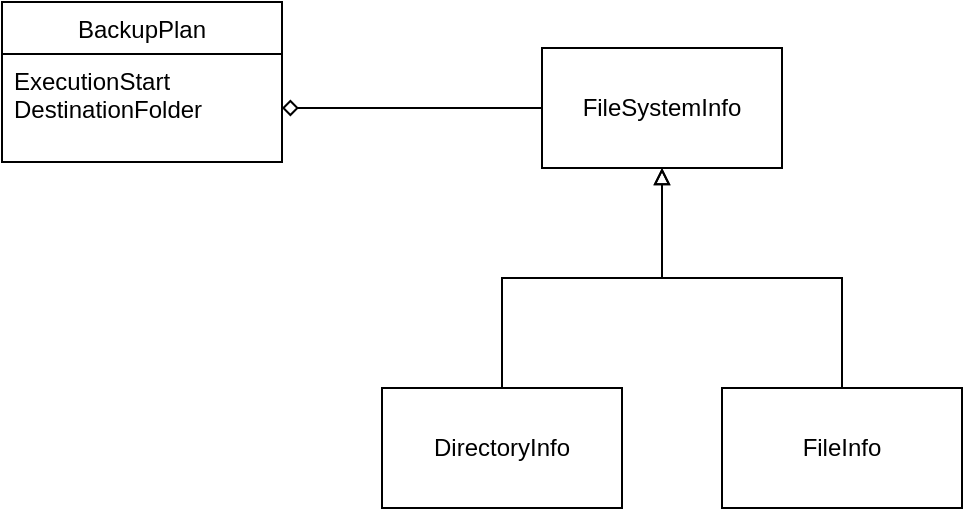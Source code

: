 <mxfile version="14.7.3" type="device"><diagram id="h-ysxOUdIiY-Pa2M8uWG" name="Page-1"><mxGraphModel dx="1422" dy="872" grid="1" gridSize="10" guides="1" tooltips="1" connect="1" arrows="1" fold="1" page="1" pageScale="1" pageWidth="850" pageHeight="1100" math="0" shadow="0"><root><mxCell id="0"/><mxCell id="1" parent="0"/><mxCell id="vE0HhvhdyBzepJ4U11WY-3" style="edgeStyle=orthogonalEdgeStyle;rounded=0;orthogonalLoop=1;jettySize=auto;html=1;endArrow=none;endFill=0;startArrow=diamond;startFill=0;exitX=1;exitY=0.5;exitDx=0;exitDy=0;" edge="1" parent="1" source="vE0HhvhdyBzepJ4U11WY-14" target="vE0HhvhdyBzepJ4U11WY-2"><mxGeometry relative="1" as="geometry"/></mxCell><mxCell id="vE0HhvhdyBzepJ4U11WY-5" style="edgeStyle=orthogonalEdgeStyle;rounded=0;orthogonalLoop=1;jettySize=auto;html=1;startArrow=block;startFill=0;endArrow=none;endFill=0;" edge="1" parent="1" source="vE0HhvhdyBzepJ4U11WY-2" target="vE0HhvhdyBzepJ4U11WY-4"><mxGeometry relative="1" as="geometry"/></mxCell><mxCell id="vE0HhvhdyBzepJ4U11WY-8" style="edgeStyle=orthogonalEdgeStyle;rounded=0;orthogonalLoop=1;jettySize=auto;html=1;startArrow=block;startFill=0;endArrow=none;endFill=0;" edge="1" parent="1" source="vE0HhvhdyBzepJ4U11WY-2" target="vE0HhvhdyBzepJ4U11WY-6"><mxGeometry relative="1" as="geometry"/></mxCell><mxCell id="vE0HhvhdyBzepJ4U11WY-2" value="FileSystemInfo" style="rounded=0;whiteSpace=wrap;html=1;" vertex="1" parent="1"><mxGeometry x="390" y="240" width="120" height="60" as="geometry"/></mxCell><mxCell id="vE0HhvhdyBzepJ4U11WY-4" value="FileInfo" style="rounded=0;whiteSpace=wrap;html=1;" vertex="1" parent="1"><mxGeometry x="480" y="410" width="120" height="60" as="geometry"/></mxCell><mxCell id="vE0HhvhdyBzepJ4U11WY-6" value="DirectoryInfo" style="rounded=0;whiteSpace=wrap;html=1;" vertex="1" parent="1"><mxGeometry x="310" y="410" width="120" height="60" as="geometry"/></mxCell><mxCell id="vE0HhvhdyBzepJ4U11WY-13" value="BackupPlan" style="swimlane;fontStyle=0;childLayout=stackLayout;horizontal=1;startSize=26;fillColor=none;horizontalStack=0;resizeParent=1;resizeParentMax=0;resizeLast=0;collapsible=1;marginBottom=0;" vertex="1" parent="1"><mxGeometry x="120" y="217" width="140" height="80" as="geometry"/></mxCell><object label="ExecutionStart&#xA;DestinationFolder" id="vE0HhvhdyBzepJ4U11WY-14"><mxCell style="text;strokeColor=none;fillColor=none;align=left;verticalAlign=top;spacingLeft=4;spacingRight=4;overflow=hidden;rotatable=0;points=[[0,0.5],[1,0.5]];portConstraint=eastwest;" vertex="1" parent="vE0HhvhdyBzepJ4U11WY-13"><mxGeometry y="26" width="140" height="54" as="geometry"/></mxCell></object></root></mxGraphModel></diagram></mxfile>